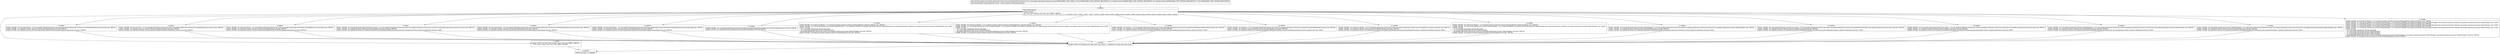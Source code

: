 digraph "CFG forcom.google.android.gms.internal.ads.zzanf.dispatchTransaction(ILandroid\/os\/Parcel;Landroid\/os\/Parcel;I)Z" {
Node_0 [shape=record,label="{0\:\ 0x0000|MTH_ENTER_BLOCK\l|0x0000: SWITCH  \l  (r4 I:?[int, float, boolean, short, byte, char, OBJECT, ARRAY])\l k:[2, 3, 4, 5, 6, 7, 8, 9, 10, 11, 12, 13, 14, 15, 16, 17, 18, 19, 20, 21, 22] t:[0x0005, 0x0011, 0x001c, 0x0027, 0x0032, 0x003d, 0x0048, 0x004f, 0x005e, 0x006d, 0x0078, 0x0083, 0x008e, 0x009e, 0x00aa, 0x0003, 0x0003, 0x00b6, 0x00c2, 0x00ce, 0x00da] \l}"];
Node_1 [shape=record,label="{1\:\ 0x0003|0x0003: CONST  (r0 I:?[int, float, boolean, short, byte, char, OBJECT, ARRAY]) = \l  (0 ?[int, float, boolean, short, byte, char, OBJECT, ARRAY])\l \l}"];
Node_2 [shape=record,label="{2\:\ 0x0004|0x0004: RETURN  (r0 I:boolean) \l}"];
Node_3 [shape=record,label="{3\:\ 0x0005|0x0005: INVOKE  (r0 I:java.lang.String) = (r3 I:com.google.android.gms.internal.ads.zzanf) com.google.android.gms.internal.ads.zzanf.getHeadline():java.lang.String type: VIRTUAL \l0x0009: INVOKE  (r6 I:android.os.Parcel) android.os.Parcel.writeNoException():void type: VIRTUAL \l0x000c: INVOKE  (r6 I:android.os.Parcel), (r0 I:java.lang.String) android.os.Parcel.writeString(java.lang.String):void type: VIRTUAL \l}"];
Node_4 [shape=record,label="{4\:\ 0x000f|0x000f: CONST  (r0 I:?[boolean, int, float, short, byte, char]) = (1 ?[boolean, int, float, short, byte, char]) \l}"];
Node_5 [shape=record,label="{5\:\ 0x0011|0x0011: INVOKE  (r0 I:java.util.List) = (r3 I:com.google.android.gms.internal.ads.zzanf) com.google.android.gms.internal.ads.zzanf.getImages():java.util.List type: VIRTUAL \l0x0015: INVOKE  (r6 I:android.os.Parcel) android.os.Parcel.writeNoException():void type: VIRTUAL \l0x0018: INVOKE  (r6 I:android.os.Parcel), (r0 I:java.util.List) android.os.Parcel.writeList(java.util.List):void type: VIRTUAL \l}"];
Node_6 [shape=record,label="{6\:\ 0x001c|0x001c: INVOKE  (r0 I:java.lang.String) = (r3 I:com.google.android.gms.internal.ads.zzanf) com.google.android.gms.internal.ads.zzanf.getBody():java.lang.String type: VIRTUAL \l0x0020: INVOKE  (r6 I:android.os.Parcel) android.os.Parcel.writeNoException():void type: VIRTUAL \l0x0023: INVOKE  (r6 I:android.os.Parcel), (r0 I:java.lang.String) android.os.Parcel.writeString(java.lang.String):void type: VIRTUAL \l}"];
Node_7 [shape=record,label="{7\:\ 0x0027|0x0027: INVOKE  (r0 I:com.google.android.gms.internal.ads.zzaeh) = (r3 I:com.google.android.gms.internal.ads.zzanf) com.google.android.gms.internal.ads.zzanf.zzrl():com.google.android.gms.internal.ads.zzaeh type: VIRTUAL \l0x002b: INVOKE  (r6 I:android.os.Parcel) android.os.Parcel.writeNoException():void type: VIRTUAL \l0x002e: INVOKE  (r6 I:android.os.Parcel), (r0 I:android.os.IInterface) com.google.android.gms.internal.ads.zzfo.zza(android.os.Parcel, android.os.IInterface):void type: STATIC \l}"];
Node_8 [shape=record,label="{8\:\ 0x0032|0x0032: INVOKE  (r0 I:java.lang.String) = (r3 I:com.google.android.gms.internal.ads.zzanf) com.google.android.gms.internal.ads.zzanf.getCallToAction():java.lang.String type: VIRTUAL \l0x0036: INVOKE  (r6 I:android.os.Parcel) android.os.Parcel.writeNoException():void type: VIRTUAL \l0x0039: INVOKE  (r6 I:android.os.Parcel), (r0 I:java.lang.String) android.os.Parcel.writeString(java.lang.String):void type: VIRTUAL \l}"];
Node_9 [shape=record,label="{9\:\ 0x003d|0x003d: INVOKE  (r0 I:java.lang.String) = (r3 I:com.google.android.gms.internal.ads.zzanf) com.google.android.gms.internal.ads.zzanf.getAdvertiser():java.lang.String type: VIRTUAL \l0x0041: INVOKE  (r6 I:android.os.Parcel) android.os.Parcel.writeNoException():void type: VIRTUAL \l0x0044: INVOKE  (r6 I:android.os.Parcel), (r0 I:java.lang.String) android.os.Parcel.writeString(java.lang.String):void type: VIRTUAL \l}"];
Node_10 [shape=record,label="{10\:\ 0x0048|0x0048: INVOKE  (r3 I:com.google.android.gms.internal.ads.zzanf) com.google.android.gms.internal.ads.zzanf.recordImpression():void type: VIRTUAL \l0x004b: INVOKE  (r6 I:android.os.Parcel) android.os.Parcel.writeNoException():void type: VIRTUAL \l}"];
Node_11 [shape=record,label="{11\:\ 0x004f|0x004f: INVOKE  (r0 I:android.os.IBinder) = (r5 I:android.os.Parcel) android.os.Parcel.readStrongBinder():android.os.IBinder type: VIRTUAL \l0x0053: INVOKE  (r0 I:com.google.android.gms.dynamic.IObjectWrapper) = (r0 I:android.os.IBinder) com.google.android.gms.dynamic.IObjectWrapper.Stub.asInterface(android.os.IBinder):com.google.android.gms.dynamic.IObjectWrapper type: STATIC \l0x0057: INVOKE  \l  (r3 I:com.google.android.gms.internal.ads.zzanf)\l  (r0 I:com.google.android.gms.dynamic.IObjectWrapper)\l com.google.android.gms.internal.ads.zzanf.zzt(com.google.android.gms.dynamic.IObjectWrapper):void type: VIRTUAL \l0x005a: INVOKE  (r6 I:android.os.Parcel) android.os.Parcel.writeNoException():void type: VIRTUAL \l}"];
Node_12 [shape=record,label="{12\:\ 0x005e|0x005e: INVOKE  (r0 I:android.os.IBinder) = (r5 I:android.os.Parcel) android.os.Parcel.readStrongBinder():android.os.IBinder type: VIRTUAL \l0x0062: INVOKE  (r0 I:com.google.android.gms.dynamic.IObjectWrapper) = (r0 I:android.os.IBinder) com.google.android.gms.dynamic.IObjectWrapper.Stub.asInterface(android.os.IBinder):com.google.android.gms.dynamic.IObjectWrapper type: STATIC \l0x0066: INVOKE  \l  (r3 I:com.google.android.gms.internal.ads.zzanf)\l  (r0 I:com.google.android.gms.dynamic.IObjectWrapper)\l com.google.android.gms.internal.ads.zzanf.zzu(com.google.android.gms.dynamic.IObjectWrapper):void type: VIRTUAL \l0x0069: INVOKE  (r6 I:android.os.Parcel) android.os.Parcel.writeNoException():void type: VIRTUAL \l}"];
Node_13 [shape=record,label="{13\:\ 0x006d|0x006d: INVOKE  (r0 I:boolean) = (r3 I:com.google.android.gms.internal.ads.zzanf) com.google.android.gms.internal.ads.zzanf.getOverrideImpressionRecording():boolean type: VIRTUAL \l0x0071: INVOKE  (r6 I:android.os.Parcel) android.os.Parcel.writeNoException():void type: VIRTUAL \l0x0074: INVOKE  (r6 I:android.os.Parcel), (r0 I:boolean) com.google.android.gms.internal.ads.zzfo.writeBoolean(android.os.Parcel, boolean):void type: STATIC \l}"];
Node_14 [shape=record,label="{14\:\ 0x0078|0x0078: INVOKE  (r0 I:boolean) = (r3 I:com.google.android.gms.internal.ads.zzanf) com.google.android.gms.internal.ads.zzanf.getOverrideClickHandling():boolean type: VIRTUAL \l0x007c: INVOKE  (r6 I:android.os.Parcel) android.os.Parcel.writeNoException():void type: VIRTUAL \l0x007f: INVOKE  (r6 I:android.os.Parcel), (r0 I:boolean) com.google.android.gms.internal.ads.zzfo.writeBoolean(android.os.Parcel, boolean):void type: STATIC \l}"];
Node_15 [shape=record,label="{15\:\ 0x0083|0x0083: INVOKE  (r0 I:android.os.Bundle) = (r3 I:com.google.android.gms.internal.ads.zzanf) com.google.android.gms.internal.ads.zzanf.getExtras():android.os.Bundle type: VIRTUAL \l0x0087: INVOKE  (r6 I:android.os.Parcel) android.os.Parcel.writeNoException():void type: VIRTUAL \l0x008a: INVOKE  (r6 I:android.os.Parcel), (r0 I:android.os.Parcelable) com.google.android.gms.internal.ads.zzfo.zzb(android.os.Parcel, android.os.Parcelable):void type: STATIC \l}"];
Node_16 [shape=record,label="{16\:\ 0x008e|0x008e: INVOKE  (r0 I:android.os.IBinder) = (r5 I:android.os.Parcel) android.os.Parcel.readStrongBinder():android.os.IBinder type: VIRTUAL \l0x0092: INVOKE  (r0 I:com.google.android.gms.dynamic.IObjectWrapper) = (r0 I:android.os.IBinder) com.google.android.gms.dynamic.IObjectWrapper.Stub.asInterface(android.os.IBinder):com.google.android.gms.dynamic.IObjectWrapper type: STATIC \l0x0096: INVOKE  \l  (r3 I:com.google.android.gms.internal.ads.zzanf)\l  (r0 I:com.google.android.gms.dynamic.IObjectWrapper)\l com.google.android.gms.internal.ads.zzanf.zzv(com.google.android.gms.dynamic.IObjectWrapper):void type: VIRTUAL \l0x0099: INVOKE  (r6 I:android.os.Parcel) android.os.Parcel.writeNoException():void type: VIRTUAL \l}"];
Node_17 [shape=record,label="{17\:\ 0x009e|0x009e: INVOKE  (r0 I:com.google.android.gms.dynamic.IObjectWrapper) = (r3 I:com.google.android.gms.internal.ads.zzanf) com.google.android.gms.internal.ads.zzanf.zzso():com.google.android.gms.dynamic.IObjectWrapper type: VIRTUAL \l0x00a2: INVOKE  (r6 I:android.os.Parcel) android.os.Parcel.writeNoException():void type: VIRTUAL \l0x00a5: INVOKE  (r6 I:android.os.Parcel), (r0 I:android.os.IInterface) com.google.android.gms.internal.ads.zzfo.zza(android.os.Parcel, android.os.IInterface):void type: STATIC \l}"];
Node_18 [shape=record,label="{18\:\ 0x00aa|0x00aa: INVOKE  (r0 I:com.google.android.gms.internal.ads.zzaap) = (r3 I:com.google.android.gms.internal.ads.zzanf) com.google.android.gms.internal.ads.zzanf.getVideoController():com.google.android.gms.internal.ads.zzaap type: VIRTUAL \l0x00ae: INVOKE  (r6 I:android.os.Parcel) android.os.Parcel.writeNoException():void type: VIRTUAL \l0x00b1: INVOKE  (r6 I:android.os.Parcel), (r0 I:android.os.IInterface) com.google.android.gms.internal.ads.zzfo.zza(android.os.Parcel, android.os.IInterface):void type: STATIC \l}"];
Node_19 [shape=record,label="{19\:\ 0x00b6|0x00b6: INVOKE  (r0 I:com.google.android.gms.internal.ads.zzadz) = (r3 I:com.google.android.gms.internal.ads.zzanf) com.google.android.gms.internal.ads.zzanf.zzrj():com.google.android.gms.internal.ads.zzadz type: VIRTUAL \l0x00ba: INVOKE  (r6 I:android.os.Parcel) android.os.Parcel.writeNoException():void type: VIRTUAL \l0x00bd: INVOKE  (r6 I:android.os.Parcel), (r0 I:android.os.IInterface) com.google.android.gms.internal.ads.zzfo.zza(android.os.Parcel, android.os.IInterface):void type: STATIC \l}"];
Node_20 [shape=record,label="{20\:\ 0x00c2|0x00c2: INVOKE  (r0 I:com.google.android.gms.dynamic.IObjectWrapper) = (r3 I:com.google.android.gms.internal.ads.zzanf) com.google.android.gms.internal.ads.zzanf.zzsp():com.google.android.gms.dynamic.IObjectWrapper type: VIRTUAL \l0x00c6: INVOKE  (r6 I:android.os.Parcel) android.os.Parcel.writeNoException():void type: VIRTUAL \l0x00c9: INVOKE  (r6 I:android.os.Parcel), (r0 I:android.os.IInterface) com.google.android.gms.internal.ads.zzfo.zza(android.os.Parcel, android.os.IInterface):void type: STATIC \l}"];
Node_21 [shape=record,label="{21\:\ 0x00ce|0x00ce: INVOKE  (r0 I:com.google.android.gms.dynamic.IObjectWrapper) = (r3 I:com.google.android.gms.internal.ads.zzanf) com.google.android.gms.internal.ads.zzanf.zzrk():com.google.android.gms.dynamic.IObjectWrapper type: VIRTUAL \l0x00d2: INVOKE  (r6 I:android.os.Parcel) android.os.Parcel.writeNoException():void type: VIRTUAL \l0x00d5: INVOKE  (r6 I:android.os.Parcel), (r0 I:android.os.IInterface) com.google.android.gms.internal.ads.zzfo.zza(android.os.Parcel, android.os.IInterface):void type: STATIC \l}"];
Node_22 [shape=record,label="{22\:\ 0x00da|0x00da: INVOKE  (r0 I:android.os.IBinder) = (r5 I:android.os.Parcel) android.os.Parcel.readStrongBinder():android.os.IBinder type: VIRTUAL \l0x00de: INVOKE  (r0 I:com.google.android.gms.dynamic.IObjectWrapper) = (r0 I:android.os.IBinder) com.google.android.gms.dynamic.IObjectWrapper.Stub.asInterface(android.os.IBinder):com.google.android.gms.dynamic.IObjectWrapper type: STATIC \l0x00e2: INVOKE  (r1 I:android.os.IBinder) = (r5 I:android.os.Parcel) android.os.Parcel.readStrongBinder():android.os.IBinder type: VIRTUAL \l0x00e6: INVOKE  (r1 I:com.google.android.gms.dynamic.IObjectWrapper) = (r1 I:android.os.IBinder) com.google.android.gms.dynamic.IObjectWrapper.Stub.asInterface(android.os.IBinder):com.google.android.gms.dynamic.IObjectWrapper type: STATIC \l0x00ea: INVOKE  (r2 I:android.os.IBinder) = (r5 I:android.os.Parcel) android.os.Parcel.readStrongBinder():android.os.IBinder type: VIRTUAL \l0x00ee: INVOKE  (r2 I:com.google.android.gms.dynamic.IObjectWrapper) = (r2 I:android.os.IBinder) com.google.android.gms.dynamic.IObjectWrapper.Stub.asInterface(android.os.IBinder):com.google.android.gms.dynamic.IObjectWrapper type: STATIC \l0x00f2: INVOKE  \l  (r3 I:com.google.android.gms.internal.ads.zzanf)\l  (r0 I:com.google.android.gms.dynamic.IObjectWrapper)\l  (r1 I:com.google.android.gms.dynamic.IObjectWrapper)\l  (r2 I:com.google.android.gms.dynamic.IObjectWrapper)\l com.google.android.gms.internal.ads.zzanf.zzc(com.google.android.gms.dynamic.IObjectWrapper, com.google.android.gms.dynamic.IObjectWrapper, com.google.android.gms.dynamic.IObjectWrapper):void type: VIRTUAL \l0x00f5: INVOKE  (r6 I:android.os.Parcel) android.os.Parcel.writeNoException():void type: VIRTUAL \l}"];
MethodNode[shape=record,label="{protected final boolean com.google.android.gms.internal.ads.zzanf.dispatchTransaction((r3 'this' I:com.google.android.gms.internal.ads.zzanf A[IMMUTABLE_TYPE, THIS]), (r4 I:int A[IMMUTABLE_TYPE, METHOD_ARGUMENT]), (r5 I:android.os.Parcel A[IMMUTABLE_TYPE, METHOD_ARGUMENT]), (r6 I:android.os.Parcel A[IMMUTABLE_TYPE, METHOD_ARGUMENT]), (r7 I:int A[IMMUTABLE_TYPE, METHOD_ARGUMENT]))  | Annotation[SYSTEM, dalvik.annotation.Throws, \{value=[android.os.RemoteException]\}]\l}"];
MethodNode -> Node_0;
Node_0 -> Node_1;
Node_0 -> Node_3;
Node_0 -> Node_5;
Node_0 -> Node_6;
Node_0 -> Node_7;
Node_0 -> Node_8;
Node_0 -> Node_9;
Node_0 -> Node_10;
Node_0 -> Node_11;
Node_0 -> Node_12;
Node_0 -> Node_13;
Node_0 -> Node_14;
Node_0 -> Node_15;
Node_0 -> Node_16;
Node_0 -> Node_17;
Node_0 -> Node_18;
Node_0 -> Node_19;
Node_0 -> Node_20;
Node_0 -> Node_21;
Node_0 -> Node_22;
Node_1 -> Node_2;
Node_3 -> Node_4;
Node_4 -> Node_2;
Node_5 -> Node_4;
Node_6 -> Node_4;
Node_7 -> Node_4;
Node_8 -> Node_4;
Node_9 -> Node_4;
Node_10 -> Node_4;
Node_11 -> Node_4;
Node_12 -> Node_4;
Node_13 -> Node_4;
Node_14 -> Node_4;
Node_15 -> Node_4;
Node_16 -> Node_4;
Node_17 -> Node_4;
Node_18 -> Node_4;
Node_19 -> Node_4;
Node_20 -> Node_4;
Node_21 -> Node_4;
Node_22 -> Node_4;
}


